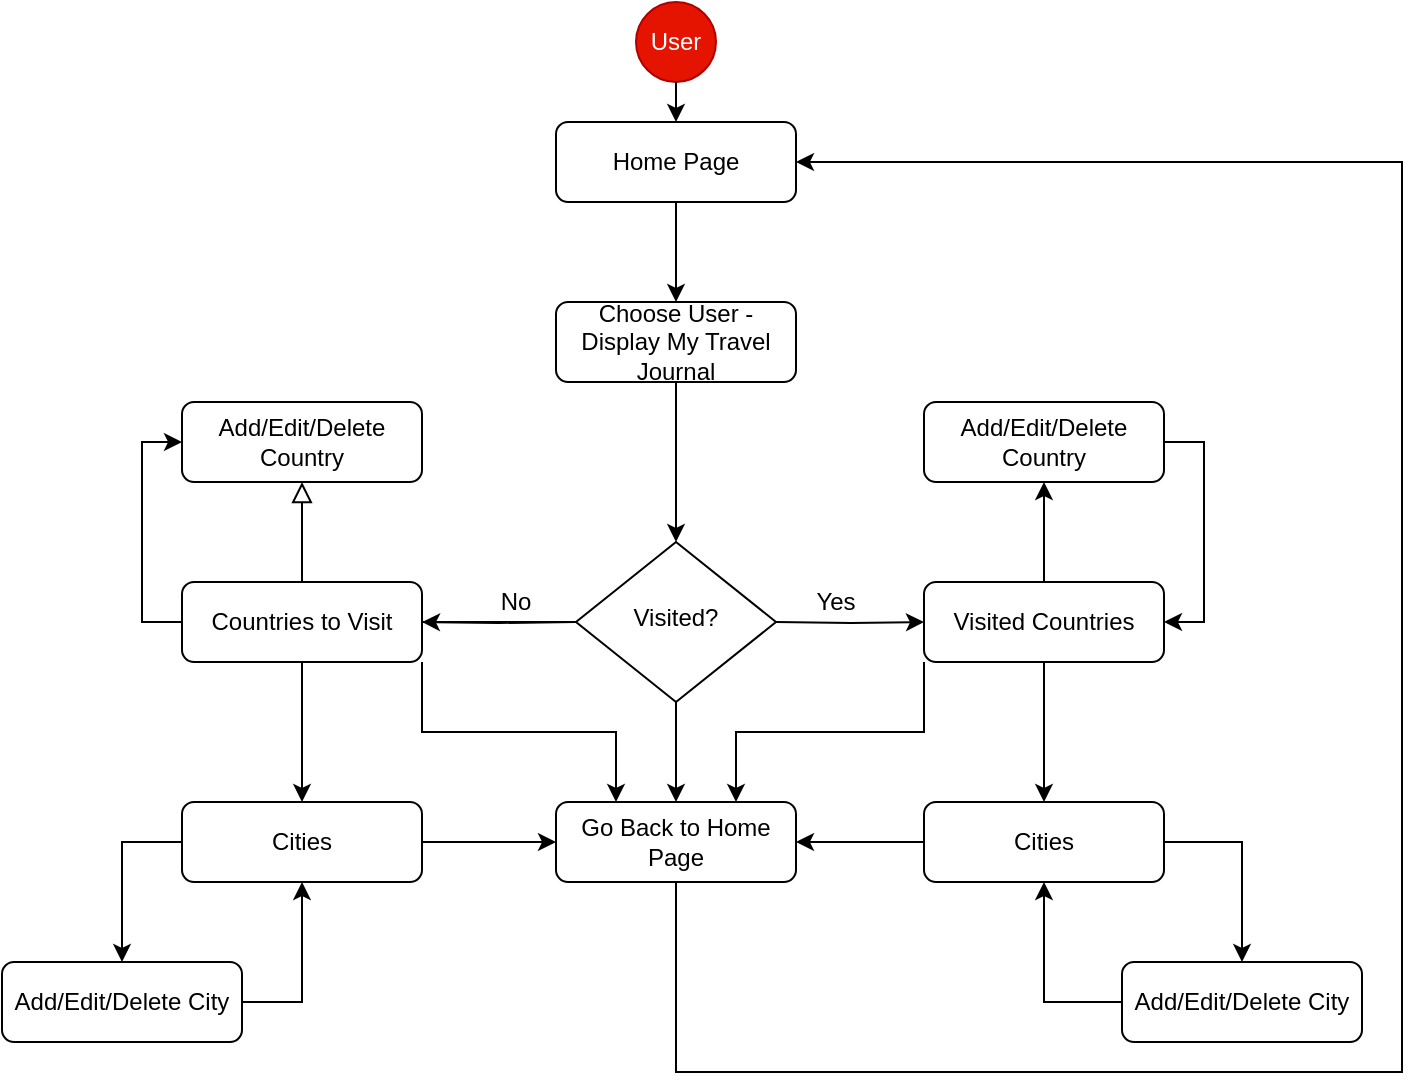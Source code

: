 <mxfile version="14.5.4" type="device"><diagram id="C5RBs43oDa-KdzZeNtuy" name="Page-1"><mxGraphModel dx="946" dy="1814" grid="1" gridSize="10" guides="1" tooltips="1" connect="1" arrows="1" fold="1" page="1" pageScale="1" pageWidth="827" pageHeight="1169" math="0" shadow="0"><root><mxCell id="WIyWlLk6GJQsqaUBKTNV-0"/><mxCell id="WIyWlLk6GJQsqaUBKTNV-1" parent="WIyWlLk6GJQsqaUBKTNV-0"/><mxCell id="awIg8txfyu54_M6cjyi3-6" style="edgeStyle=orthogonalEdgeStyle;rounded=0;orthogonalLoop=1;jettySize=auto;html=1;exitX=0.5;exitY=1;exitDx=0;exitDy=0;" edge="1" parent="WIyWlLk6GJQsqaUBKTNV-1" source="WIyWlLk6GJQsqaUBKTNV-3" target="awIg8txfyu54_M6cjyi3-2"><mxGeometry relative="1" as="geometry"/></mxCell><mxCell id="WIyWlLk6GJQsqaUBKTNV-3" value="Home Page" style="rounded=1;whiteSpace=wrap;html=1;fontSize=12;glass=0;strokeWidth=1;shadow=0;" parent="WIyWlLk6GJQsqaUBKTNV-1" vertex="1"><mxGeometry x="337" y="-140" width="120" height="40" as="geometry"/></mxCell><mxCell id="WIyWlLk6GJQsqaUBKTNV-4" value="" style="rounded=0;html=1;jettySize=auto;orthogonalLoop=1;fontSize=11;endArrow=block;endFill=0;endSize=8;strokeWidth=1;shadow=0;labelBackgroundColor=none;edgeStyle=orthogonalEdgeStyle;" parent="WIyWlLk6GJQsqaUBKTNV-1" source="WIyWlLk6GJQsqaUBKTNV-6" target="WIyWlLk6GJQsqaUBKTNV-11" edge="1"><mxGeometry y="20" relative="1" as="geometry"><mxPoint as="offset"/><mxPoint x="237" y="60" as="targetPoint"/></mxGeometry></mxCell><mxCell id="awIg8txfyu54_M6cjyi3-41" style="edgeStyle=orthogonalEdgeStyle;rounded=0;orthogonalLoop=1;jettySize=auto;html=1;exitX=0.5;exitY=1;exitDx=0;exitDy=0;" edge="1" parent="WIyWlLk6GJQsqaUBKTNV-1" source="WIyWlLk6GJQsqaUBKTNV-6" target="awIg8txfyu54_M6cjyi3-40"><mxGeometry relative="1" as="geometry"/></mxCell><mxCell id="WIyWlLk6GJQsqaUBKTNV-6" value="Visited?" style="rhombus;whiteSpace=wrap;html=1;shadow=0;fontFamily=Helvetica;fontSize=12;align=center;strokeWidth=1;spacing=6;spacingTop=-4;" parent="WIyWlLk6GJQsqaUBKTNV-1" vertex="1"><mxGeometry x="347" y="70" width="100" height="80" as="geometry"/></mxCell><mxCell id="WIyWlLk6GJQsqaUBKTNV-11" value="Add/Edit/Delete Country" style="rounded=1;whiteSpace=wrap;html=1;fontSize=12;glass=0;strokeWidth=1;shadow=0;" parent="WIyWlLk6GJQsqaUBKTNV-1" vertex="1"><mxGeometry x="150" width="120" height="40" as="geometry"/></mxCell><mxCell id="awIg8txfyu54_M6cjyi3-0" value="User" style="ellipse;whiteSpace=wrap;html=1;aspect=fixed;fillColor=#e51400;strokeColor=#B20000;fontColor=#ffffff;" vertex="1" parent="WIyWlLk6GJQsqaUBKTNV-1"><mxGeometry x="377" y="-200" width="40" height="40" as="geometry"/></mxCell><mxCell id="awIg8txfyu54_M6cjyi3-1" value="" style="endArrow=classic;html=1;exitX=0.5;exitY=1;exitDx=0;exitDy=0;entryX=0.5;entryY=0;entryDx=0;entryDy=0;" edge="1" parent="WIyWlLk6GJQsqaUBKTNV-1" source="awIg8txfyu54_M6cjyi3-0" target="WIyWlLk6GJQsqaUBKTNV-3"><mxGeometry width="50" height="50" relative="1" as="geometry"><mxPoint x="417" y="40" as="sourcePoint"/><mxPoint x="467" y="-10" as="targetPoint"/></mxGeometry></mxCell><mxCell id="awIg8txfyu54_M6cjyi3-7" style="edgeStyle=orthogonalEdgeStyle;rounded=0;orthogonalLoop=1;jettySize=auto;html=1;exitX=0.5;exitY=1;exitDx=0;exitDy=0;" edge="1" parent="WIyWlLk6GJQsqaUBKTNV-1" source="awIg8txfyu54_M6cjyi3-2" target="WIyWlLk6GJQsqaUBKTNV-6"><mxGeometry relative="1" as="geometry"/></mxCell><mxCell id="awIg8txfyu54_M6cjyi3-11" style="edgeStyle=orthogonalEdgeStyle;rounded=0;orthogonalLoop=1;jettySize=auto;html=1;exitX=1;exitY=0.5;exitDx=0;exitDy=0;entryX=0;entryY=0.5;entryDx=0;entryDy=0;" edge="1" parent="WIyWlLk6GJQsqaUBKTNV-1" target="awIg8txfyu54_M6cjyi3-8"><mxGeometry relative="1" as="geometry"><mxPoint x="447" y="110" as="sourcePoint"/></mxGeometry></mxCell><mxCell id="awIg8txfyu54_M6cjyi3-15" style="edgeStyle=orthogonalEdgeStyle;rounded=0;orthogonalLoop=1;jettySize=auto;html=1;exitX=0;exitY=0.5;exitDx=0;exitDy=0;entryX=1;entryY=0.5;entryDx=0;entryDy=0;" edge="1" parent="WIyWlLk6GJQsqaUBKTNV-1" target="awIg8txfyu54_M6cjyi3-12"><mxGeometry relative="1" as="geometry"><mxPoint x="347" y="110" as="sourcePoint"/></mxGeometry></mxCell><mxCell id="awIg8txfyu54_M6cjyi3-2" value="Choose User - Display My Travel Journal" style="rounded=1;whiteSpace=wrap;html=1;fontSize=12;glass=0;strokeWidth=1;shadow=0;" vertex="1" parent="WIyWlLk6GJQsqaUBKTNV-1"><mxGeometry x="337" y="-50" width="120" height="40" as="geometry"/></mxCell><mxCell id="awIg8txfyu54_M6cjyi3-19" style="edgeStyle=orthogonalEdgeStyle;rounded=0;orthogonalLoop=1;jettySize=auto;html=1;exitX=0.5;exitY=0;exitDx=0;exitDy=0;entryX=0.5;entryY=1;entryDx=0;entryDy=0;" edge="1" parent="WIyWlLk6GJQsqaUBKTNV-1" source="awIg8txfyu54_M6cjyi3-8" target="awIg8txfyu54_M6cjyi3-16"><mxGeometry relative="1" as="geometry"/></mxCell><mxCell id="awIg8txfyu54_M6cjyi3-32" style="edgeStyle=orthogonalEdgeStyle;rounded=0;orthogonalLoop=1;jettySize=auto;html=1;exitX=0.5;exitY=1;exitDx=0;exitDy=0;" edge="1" parent="WIyWlLk6GJQsqaUBKTNV-1" source="awIg8txfyu54_M6cjyi3-8" target="awIg8txfyu54_M6cjyi3-30"><mxGeometry relative="1" as="geometry"/></mxCell><mxCell id="awIg8txfyu54_M6cjyi3-42" style="edgeStyle=orthogonalEdgeStyle;rounded=0;orthogonalLoop=1;jettySize=auto;html=1;exitX=0;exitY=1;exitDx=0;exitDy=0;entryX=0.75;entryY=0;entryDx=0;entryDy=0;" edge="1" parent="WIyWlLk6GJQsqaUBKTNV-1" source="awIg8txfyu54_M6cjyi3-8" target="awIg8txfyu54_M6cjyi3-40"><mxGeometry relative="1" as="geometry"/></mxCell><mxCell id="awIg8txfyu54_M6cjyi3-8" value="Visited Countries" style="rounded=1;whiteSpace=wrap;html=1;fontSize=12;glass=0;strokeWidth=1;shadow=0;" vertex="1" parent="WIyWlLk6GJQsqaUBKTNV-1"><mxGeometry x="521" y="90" width="120" height="40" as="geometry"/></mxCell><mxCell id="awIg8txfyu54_M6cjyi3-33" style="edgeStyle=orthogonalEdgeStyle;rounded=0;orthogonalLoop=1;jettySize=auto;html=1;exitX=0.5;exitY=1;exitDx=0;exitDy=0;entryX=0.5;entryY=0;entryDx=0;entryDy=0;" edge="1" parent="WIyWlLk6GJQsqaUBKTNV-1" source="awIg8txfyu54_M6cjyi3-12" target="awIg8txfyu54_M6cjyi3-31"><mxGeometry relative="1" as="geometry"/></mxCell><mxCell id="awIg8txfyu54_M6cjyi3-43" style="edgeStyle=orthogonalEdgeStyle;rounded=0;orthogonalLoop=1;jettySize=auto;html=1;exitX=1;exitY=1;exitDx=0;exitDy=0;entryX=0.25;entryY=0;entryDx=0;entryDy=0;" edge="1" parent="WIyWlLk6GJQsqaUBKTNV-1" source="awIg8txfyu54_M6cjyi3-12" target="awIg8txfyu54_M6cjyi3-40"><mxGeometry relative="1" as="geometry"/></mxCell><mxCell id="awIg8txfyu54_M6cjyi3-12" value="Countries to Visit" style="rounded=1;whiteSpace=wrap;html=1;fontSize=12;glass=0;strokeWidth=1;shadow=0;" vertex="1" parent="WIyWlLk6GJQsqaUBKTNV-1"><mxGeometry x="150" y="90" width="120" height="40" as="geometry"/></mxCell><mxCell id="awIg8txfyu54_M6cjyi3-16" value="Add/Edit/Delete Country" style="rounded=1;whiteSpace=wrap;html=1;fontSize=12;glass=0;strokeWidth=1;shadow=0;" vertex="1" parent="WIyWlLk6GJQsqaUBKTNV-1"><mxGeometry x="521" width="120" height="40" as="geometry"/></mxCell><mxCell id="awIg8txfyu54_M6cjyi3-21" style="edgeStyle=orthogonalEdgeStyle;rounded=0;orthogonalLoop=1;jettySize=auto;html=1;exitX=1;exitY=0.5;exitDx=0;exitDy=0;entryX=1;entryY=0.5;entryDx=0;entryDy=0;" edge="1" parent="WIyWlLk6GJQsqaUBKTNV-1" source="awIg8txfyu54_M6cjyi3-16" target="awIg8txfyu54_M6cjyi3-8"><mxGeometry relative="1" as="geometry"><mxPoint x="700" y="110" as="targetPoint"/></mxGeometry></mxCell><mxCell id="awIg8txfyu54_M6cjyi3-27" style="edgeStyle=orthogonalEdgeStyle;rounded=0;orthogonalLoop=1;jettySize=auto;html=1;exitX=0;exitY=0.5;exitDx=0;exitDy=0;entryX=0;entryY=0.5;entryDx=0;entryDy=0;" edge="1" parent="WIyWlLk6GJQsqaUBKTNV-1" source="awIg8txfyu54_M6cjyi3-12" target="WIyWlLk6GJQsqaUBKTNV-11"><mxGeometry relative="1" as="geometry"><mxPoint x="120" y="10" as="targetPoint"/><mxPoint x="150" y="110" as="sourcePoint"/></mxGeometry></mxCell><mxCell id="awIg8txfyu54_M6cjyi3-28" value="Yes&lt;br&gt;" style="text;html=1;strokeColor=none;fillColor=none;align=center;verticalAlign=middle;whiteSpace=wrap;rounded=0;" vertex="1" parent="WIyWlLk6GJQsqaUBKTNV-1"><mxGeometry x="457" y="90" width="40" height="20" as="geometry"/></mxCell><mxCell id="awIg8txfyu54_M6cjyi3-29" value="No" style="text;html=1;strokeColor=none;fillColor=none;align=center;verticalAlign=middle;whiteSpace=wrap;rounded=0;" vertex="1" parent="WIyWlLk6GJQsqaUBKTNV-1"><mxGeometry x="297" y="90" width="40" height="20" as="geometry"/></mxCell><mxCell id="awIg8txfyu54_M6cjyi3-37" style="edgeStyle=orthogonalEdgeStyle;rounded=0;orthogonalLoop=1;jettySize=auto;html=1;exitX=1;exitY=0.5;exitDx=0;exitDy=0;entryX=0.5;entryY=0;entryDx=0;entryDy=0;" edge="1" parent="WIyWlLk6GJQsqaUBKTNV-1" source="awIg8txfyu54_M6cjyi3-30" target="awIg8txfyu54_M6cjyi3-35"><mxGeometry relative="1" as="geometry"><mxPoint x="690" y="220" as="targetPoint"/></mxGeometry></mxCell><mxCell id="awIg8txfyu54_M6cjyi3-45" style="edgeStyle=orthogonalEdgeStyle;rounded=0;orthogonalLoop=1;jettySize=auto;html=1;exitX=0;exitY=0.5;exitDx=0;exitDy=0;entryX=1;entryY=0.5;entryDx=0;entryDy=0;" edge="1" parent="WIyWlLk6GJQsqaUBKTNV-1" source="awIg8txfyu54_M6cjyi3-30" target="awIg8txfyu54_M6cjyi3-40"><mxGeometry relative="1" as="geometry"/></mxCell><mxCell id="awIg8txfyu54_M6cjyi3-30" value="Cities" style="rounded=1;whiteSpace=wrap;html=1;fontSize=12;glass=0;strokeWidth=1;shadow=0;" vertex="1" parent="WIyWlLk6GJQsqaUBKTNV-1"><mxGeometry x="521" y="200" width="120" height="40" as="geometry"/></mxCell><mxCell id="awIg8txfyu54_M6cjyi3-36" style="edgeStyle=orthogonalEdgeStyle;rounded=0;orthogonalLoop=1;jettySize=auto;html=1;exitX=0;exitY=0.5;exitDx=0;exitDy=0;" edge="1" parent="WIyWlLk6GJQsqaUBKTNV-1" source="awIg8txfyu54_M6cjyi3-31" target="awIg8txfyu54_M6cjyi3-34"><mxGeometry relative="1" as="geometry"><mxPoint x="110" y="220" as="targetPoint"/></mxGeometry></mxCell><mxCell id="awIg8txfyu54_M6cjyi3-44" style="edgeStyle=orthogonalEdgeStyle;rounded=0;orthogonalLoop=1;jettySize=auto;html=1;exitX=1;exitY=0.5;exitDx=0;exitDy=0;entryX=0;entryY=0.5;entryDx=0;entryDy=0;" edge="1" parent="WIyWlLk6GJQsqaUBKTNV-1" source="awIg8txfyu54_M6cjyi3-31" target="awIg8txfyu54_M6cjyi3-40"><mxGeometry relative="1" as="geometry"/></mxCell><mxCell id="awIg8txfyu54_M6cjyi3-31" value="Cities" style="rounded=1;whiteSpace=wrap;html=1;fontSize=12;glass=0;strokeWidth=1;shadow=0;" vertex="1" parent="WIyWlLk6GJQsqaUBKTNV-1"><mxGeometry x="150" y="200" width="120" height="40" as="geometry"/></mxCell><mxCell id="awIg8txfyu54_M6cjyi3-39" style="edgeStyle=orthogonalEdgeStyle;rounded=0;orthogonalLoop=1;jettySize=auto;html=1;exitX=1;exitY=0.5;exitDx=0;exitDy=0;entryX=0.5;entryY=1;entryDx=0;entryDy=0;" edge="1" parent="WIyWlLk6GJQsqaUBKTNV-1" source="awIg8txfyu54_M6cjyi3-34" target="awIg8txfyu54_M6cjyi3-31"><mxGeometry relative="1" as="geometry"><mxPoint x="220" y="300" as="targetPoint"/></mxGeometry></mxCell><mxCell id="awIg8txfyu54_M6cjyi3-34" value="Add/Edit/Delete City" style="rounded=1;whiteSpace=wrap;html=1;fontSize=12;glass=0;strokeWidth=1;shadow=0;" vertex="1" parent="WIyWlLk6GJQsqaUBKTNV-1"><mxGeometry x="60" y="280" width="120" height="40" as="geometry"/></mxCell><mxCell id="awIg8txfyu54_M6cjyi3-38" style="edgeStyle=orthogonalEdgeStyle;rounded=0;orthogonalLoop=1;jettySize=auto;html=1;exitX=0;exitY=0.5;exitDx=0;exitDy=0;entryX=0.5;entryY=1;entryDx=0;entryDy=0;" edge="1" parent="WIyWlLk6GJQsqaUBKTNV-1" source="awIg8txfyu54_M6cjyi3-35" target="awIg8txfyu54_M6cjyi3-30"><mxGeometry relative="1" as="geometry"><mxPoint x="580" y="300" as="targetPoint"/></mxGeometry></mxCell><mxCell id="awIg8txfyu54_M6cjyi3-35" value="Add/Edit/Delete City" style="rounded=1;whiteSpace=wrap;html=1;fontSize=12;glass=0;strokeWidth=1;shadow=0;" vertex="1" parent="WIyWlLk6GJQsqaUBKTNV-1"><mxGeometry x="620" y="280" width="120" height="40" as="geometry"/></mxCell><mxCell id="awIg8txfyu54_M6cjyi3-52" style="edgeStyle=orthogonalEdgeStyle;rounded=0;orthogonalLoop=1;jettySize=auto;html=1;exitX=0.5;exitY=1;exitDx=0;exitDy=0;entryX=1;entryY=0.5;entryDx=0;entryDy=0;" edge="1" parent="WIyWlLk6GJQsqaUBKTNV-1" source="awIg8txfyu54_M6cjyi3-40" target="WIyWlLk6GJQsqaUBKTNV-3"><mxGeometry relative="1" as="geometry"><mxPoint x="590" y="-110" as="targetPoint"/><Array as="points"><mxPoint x="397" y="335"/><mxPoint x="760" y="335"/><mxPoint x="760" y="-120"/></Array></mxGeometry></mxCell><mxCell id="awIg8txfyu54_M6cjyi3-40" value="Go Back to Home Page" style="rounded=1;whiteSpace=wrap;html=1;fontSize=12;glass=0;strokeWidth=1;shadow=0;" vertex="1" parent="WIyWlLk6GJQsqaUBKTNV-1"><mxGeometry x="337" y="200" width="120" height="40" as="geometry"/></mxCell></root></mxGraphModel></diagram></mxfile>